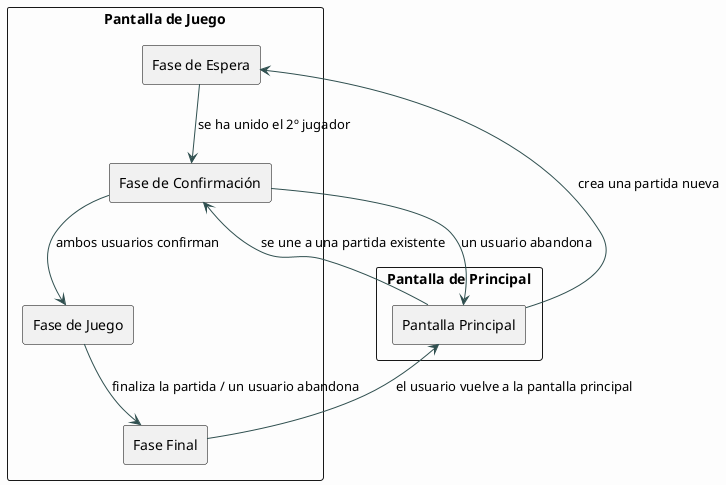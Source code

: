 @startuml
skinparam componentStyle rectangle
skinparam packageStyle rectangle
skinparam defaultTextAlignment center
skinparam ArrowColor DarkSlateGray
skinparam ComponentBorderColor Black
skinparam BackgroundColor #fdfdfd

package "Pantalla de Principal" {
    component "Pantalla Principal" as Home
}

package "Pantalla de Juego" {
    component "Fase de Espera" as Waiting
    component "Fase de Confirmación" as Checking
    component "Fase de Juego" as Game
    component "Fase Final" as Finish
}

' Flujo principal
Home --> Waiting : crea una partida nueva
Waiting --> Checking : se ha unido el 2º jugador
Home --> Checking : se une a una partida existente
Checking --> Home : un usuario abandona
Checking --> Game : ambos usuarios confirman
Game --> Finish : finaliza la partida / un usuario abandona
Finish --> Home : el usuario vuelve a la pantalla principal
@enduml
